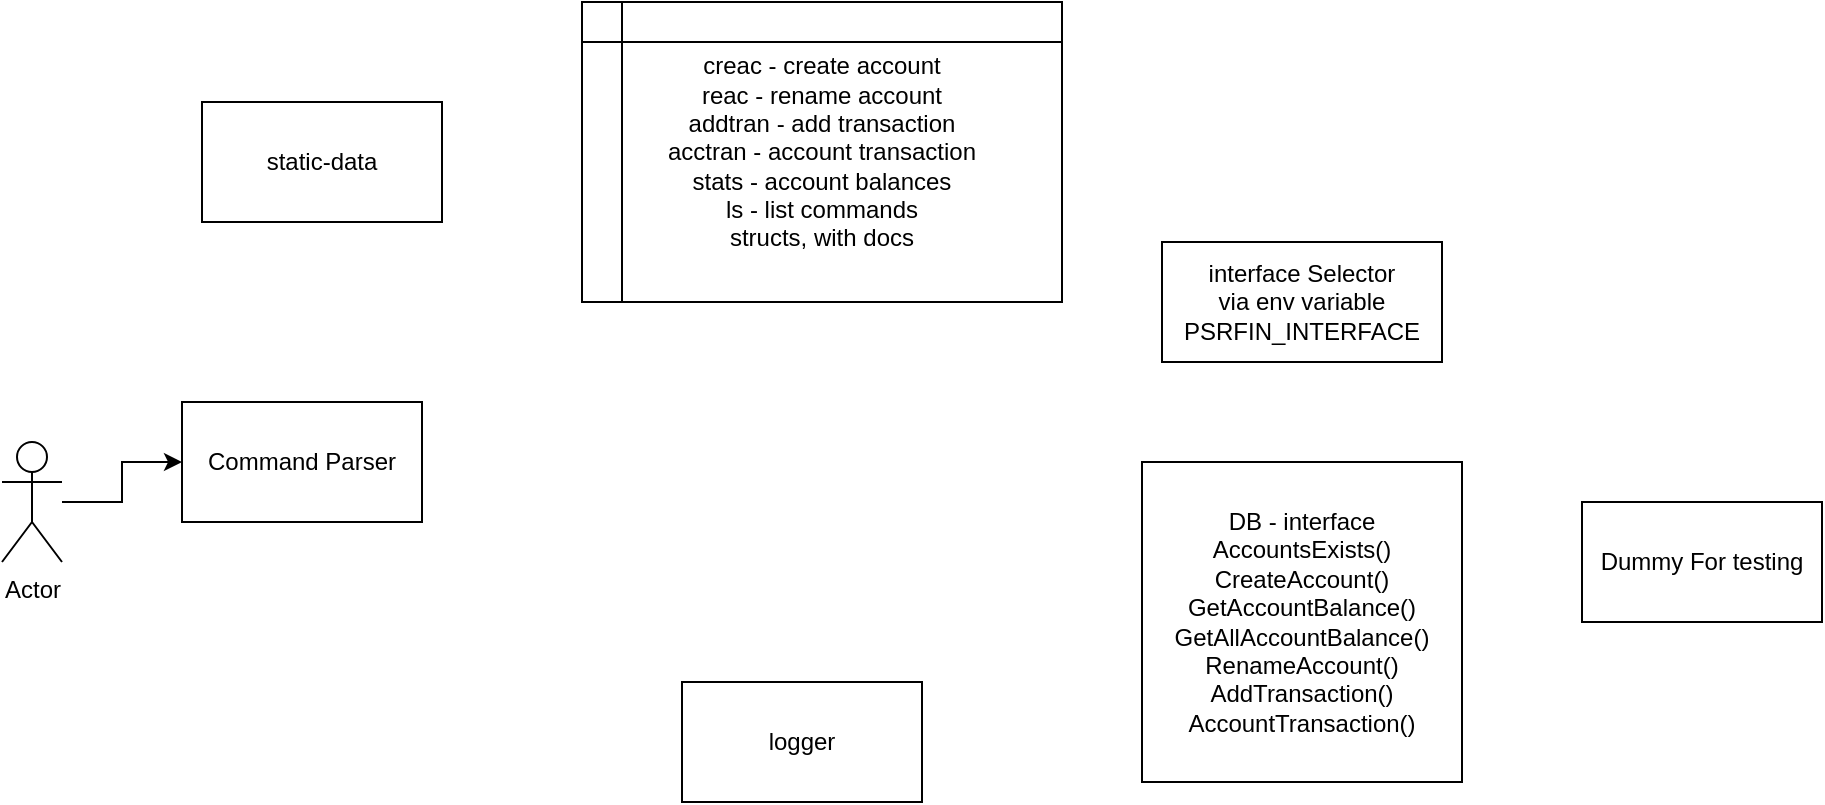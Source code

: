 <mxfile version="14.9.6" type="device" pages="4"><diagram id="C7izSeVoNMairSuBhSFH" name="Design"><mxGraphModel dx="1186" dy="725" grid="1" gridSize="10" guides="1" tooltips="1" connect="1" arrows="1" fold="1" page="1" pageScale="1" pageWidth="827" pageHeight="1169" math="0" shadow="0"><root><mxCell id="SKtG0xh1QnqTl1cTbqG0-0"/><mxCell id="SKtG0xh1QnqTl1cTbqG0-1" parent="SKtG0xh1QnqTl1cTbqG0-0"/><mxCell id="SKtG0xh1QnqTl1cTbqG0-2" value="Command Parser" style="rounded=0;whiteSpace=wrap;html=1;" parent="SKtG0xh1QnqTl1cTbqG0-1" vertex="1"><mxGeometry x="110" y="240" width="120" height="60" as="geometry"/></mxCell><mxCell id="SKtG0xh1QnqTl1cTbqG0-3" value="creac - create account&lt;br&gt;reac - rename account&lt;br&gt;addtran - add transaction&lt;br&gt;acctran - account transaction&lt;br&gt;stats - account balances&lt;br&gt;ls - list commands&lt;br&gt;structs, with docs" style="shape=internalStorage;whiteSpace=wrap;html=1;backgroundOutline=1;" parent="SKtG0xh1QnqTl1cTbqG0-1" vertex="1"><mxGeometry x="310" y="40" width="240" height="150" as="geometry"/></mxCell><mxCell id="KcUfABPh3sCzwtqaXMU_-0" value="static-data" style="rounded=0;whiteSpace=wrap;html=1;" parent="SKtG0xh1QnqTl1cTbqG0-1" vertex="1"><mxGeometry x="120" y="90" width="120" height="60" as="geometry"/></mxCell><mxCell id="KcUfABPh3sCzwtqaXMU_-2" style="edgeStyle=orthogonalEdgeStyle;rounded=0;orthogonalLoop=1;jettySize=auto;html=1;" parent="SKtG0xh1QnqTl1cTbqG0-1" source="KcUfABPh3sCzwtqaXMU_-1" target="SKtG0xh1QnqTl1cTbqG0-2" edge="1"><mxGeometry relative="1" as="geometry"/></mxCell><mxCell id="KcUfABPh3sCzwtqaXMU_-1" value="Actor" style="shape=umlActor;verticalLabelPosition=bottom;verticalAlign=top;html=1;outlineConnect=0;" parent="SKtG0xh1QnqTl1cTbqG0-1" vertex="1"><mxGeometry x="20" y="260" width="30" height="60" as="geometry"/></mxCell><mxCell id="KcUfABPh3sCzwtqaXMU_-3" value="DB - interface&lt;br&gt;AccountsExists()&lt;br&gt;CreateAccount()&lt;br&gt;GetAccountBalance()&lt;br&gt;GetAllAccountBalance()&lt;br&gt;RenameAccount()&lt;br&gt;AddTransaction()&lt;br&gt;AccountTransaction()" style="whiteSpace=wrap;html=1;aspect=fixed;" parent="SKtG0xh1QnqTl1cTbqG0-1" vertex="1"><mxGeometry x="590" y="270" width="160" height="160" as="geometry"/></mxCell><mxCell id="b0MEcwaaV8HVEV3jVd04-0" value="interface Selector&lt;br&gt;via env variable&lt;br&gt;PSRFIN_INTERFACE" style="rounded=0;whiteSpace=wrap;html=1;" parent="SKtG0xh1QnqTl1cTbqG0-1" vertex="1"><mxGeometry x="600" y="160" width="140" height="60" as="geometry"/></mxCell><mxCell id="b0MEcwaaV8HVEV3jVd04-1" value="logger" style="rounded=0;whiteSpace=wrap;html=1;" parent="SKtG0xh1QnqTl1cTbqG0-1" vertex="1"><mxGeometry x="360" y="380" width="120" height="60" as="geometry"/></mxCell><mxCell id="IK7pzqi8UnuFY0zmni2k-1" value="Dummy For testing" style="rounded=0;whiteSpace=wrap;html=1;" parent="SKtG0xh1QnqTl1cTbqG0-1" vertex="1"><mxGeometry x="810" y="290" width="120" height="60" as="geometry"/></mxCell></root></mxGraphModel></diagram><diagram id="HKGH-cJ5U7z1WbK3QutI" name="pointers"><mxGraphModel dx="1186" dy="725" grid="1" gridSize="10" guides="1" tooltips="1" connect="1" arrows="1" fold="1" page="1" pageScale="1" pageWidth="827" pageHeight="1169" math="0" shadow="0"><root><mxCell id="7FTOfkrb1EjYhWS3VwpA-0"/><mxCell id="7FTOfkrb1EjYhWS3VwpA-1" parent="7FTOfkrb1EjYhWS3VwpA-0"/><mxCell id="7FTOfkrb1EjYhWS3VwpA-2" value="&lt;b&gt;Important Ideas:&lt;br&gt;&lt;/b&gt;1. accounts can not be deleted.&lt;br&gt;2. transactions can not be deleted.&lt;br&gt;3. adjustment via transaction +ve/-ve.&lt;br&gt;4. Account balance can not become -ve" style="rounded=0;whiteSpace=wrap;html=1;align=left;" parent="7FTOfkrb1EjYhWS3VwpA-1" vertex="1"><mxGeometry x="70" y="90" width="250" height="100" as="geometry"/></mxCell><mxCell id="FaFZ3pycSdnMFkzIYetd-0" value="Activities:&lt;br&gt;1. Add commands&lt;br&gt;2. Implement getTransaction" style="rounded=0;whiteSpace=wrap;html=1;" vertex="1" parent="7FTOfkrb1EjYhWS3VwpA-1"><mxGeometry x="390" y="110" width="220" height="60" as="geometry"/></mxCell></root></mxGraphModel></diagram><diagram id="JLAhMNQzTyT5qTQWKMof" name="Archive-LLD"><mxGraphModel dx="1186" dy="1781" grid="1" gridSize="10" guides="1" tooltips="1" connect="1" arrows="1" fold="1" page="1" pageScale="1" pageWidth="827" pageHeight="1169" math="0" shadow="0"><root><mxCell id="hGNX6rLnnjMWMwp5fgwa-0"/><mxCell id="hGNX6rLnnjMWMwp5fgwa-1" parent="hGNX6rLnnjMWMwp5fgwa-0"/><mxCell id="bo_1hyQshSFWZ41gRDlM-5" value="Core" style="rounded=0;whiteSpace=wrap;html=1;verticalAlign=top;" parent="hGNX6rLnnjMWMwp5fgwa-1" vertex="1"><mxGeometry x="20" y="580" width="830" height="810" as="geometry"/></mxCell><mxCell id="bo_1hyQshSFWZ41gRDlM-4" value="DB/Core Interface" style="rounded=0;whiteSpace=wrap;html=1;verticalAlign=top;" parent="hGNX6rLnnjMWMwp5fgwa-1" vertex="1"><mxGeometry x="10" y="180" width="930" height="370" as="geometry"/></mxCell><mxCell id="bo_1hyQshSFWZ41gRDlM-1" value="Types/Data Wrappers" style="rounded=0;whiteSpace=wrap;html=1;verticalAlign=top;" parent="hGNX6rLnnjMWMwp5fgwa-1" vertex="1"><mxGeometry y="-1070" width="800" height="490" as="geometry"/></mxCell><mxCell id="bo_1hyQshSFWZ41gRDlM-0" value="Low level DB APIs" style="rounded=0;whiteSpace=wrap;html=1;horizontal=1;verticalAlign=top;" parent="hGNX6rLnnjMWMwp5fgwa-1" vertex="1"><mxGeometry x="10" y="-455" width="800" height="575" as="geometry"/></mxCell><mxCell id="-F5hIWtHz1NrazbuDl5s-0" value="&lt;b&gt;Transaction&lt;/b&gt;&lt;br&gt;id: int&lt;br&gt;timestamp: TimeStamp&lt;br&gt;transactionVaue: TransactionValue&lt;br&gt;comments: Comments&lt;br&gt;to: *Account&lt;br&gt;from: *Account" style="rounded=0;whiteSpace=wrap;html=1;fillColor=#d5e8d4;strokeColor=#82b366;" parent="hGNX6rLnnjMWMwp5fgwa-1" vertex="1"><mxGeometry x="29" y="-875" width="190" height="120" as="geometry"/></mxCell><mxCell id="lmXseg8YzpKc3TaLewBm-5" value="Account (Struct)&lt;br&gt;name: string&amp;nbsp;&lt;br&gt;value: AccountValue" style="rounded=0;whiteSpace=wrap;html=1;fillColor=#d5e8d4;strokeColor=#82b366;" parent="hGNX6rLnnjMWMwp5fgwa-1" vertex="1"><mxGeometry x="329" y="-850" width="200" height="70" as="geometry"/></mxCell><mxCell id="lmXseg8YzpKc3TaLewBm-6" value="TransactionValue (Struct)&lt;br&gt;value: int&lt;br&gt;currency: Currency&amp;nbsp;" style="rounded=0;whiteSpace=wrap;html=1;fillColor=#d5e8d4;strokeColor=#82b366;" parent="hGNX6rLnnjMWMwp5fgwa-1" vertex="1"><mxGeometry x="539" y="-930" width="200" height="70" as="geometry"/></mxCell><mxCell id="lmXseg8YzpKc3TaLewBm-7" value="Currency(Enum)" style="rounded=0;whiteSpace=wrap;html=1;fillColor=#d5e8d4;strokeColor=#82b366;" parent="hGNX6rLnnjMWMwp5fgwa-1" vertex="1"><mxGeometry x="329" y="-1030" width="200" height="70" as="geometry"/></mxCell><mxCell id="YnQ04s1rttIlmckmibOy-10" style="edgeStyle=orthogonalEdgeStyle;rounded=0;orthogonalLoop=1;jettySize=auto;html=1;" parent="hGNX6rLnnjMWMwp5fgwa-1" source="frwPVv0oRVw93qK2JDt_-2" target="YnQ04s1rttIlmckmibOy-7" edge="1"><mxGeometry relative="1" as="geometry"/></mxCell><mxCell id="frwPVv0oRVw93qK2JDt_-2" value="&lt;b&gt;TransactionManager(I)&lt;br&gt;&lt;/b&gt;createTransaction(Transaction) (Response, error)&lt;br&gt;getTransaction(transactionId int) (Transaction, error)&lt;br&gt;getTransactionsByDate(startdate&amp;nbsp;TimeStamp, enddate&amp;nbsp;TimeStamp) (List[Transaction], error)" style="rounded=0;whiteSpace=wrap;html=1;" parent="hGNX6rLnnjMWMwp5fgwa-1" vertex="1"><mxGeometry x="99" y="960" width="520" height="80" as="geometry"/></mxCell><mxCell id="YnQ04s1rttIlmckmibOy-8" style="edgeStyle=orthogonalEdgeStyle;rounded=0;orthogonalLoop=1;jettySize=auto;html=1;entryX=0;entryY=0.5;entryDx=0;entryDy=0;" parent="hGNX6rLnnjMWMwp5fgwa-1" source="YnQ04s1rttIlmckmibOy-0" target="YnQ04s1rttIlmckmibOy-6" edge="1"><mxGeometry relative="1" as="geometry"/></mxCell><mxCell id="YnQ04s1rttIlmckmibOy-0" value="&lt;b&gt;AccountsManager(I)&lt;br&gt;&lt;/b&gt;createAccount(name) (Response, error)&lt;br&gt;getBalance(name) (AccountValue, error)&lt;br&gt;updateBalance(name,&amp;nbsp;AccountValue) (Response, error)&lt;br&gt;getAccount(name) (Account, error)&lt;br&gt;renameAccount(oldName, newName) (Response, error)" style="rounded=0;whiteSpace=wrap;html=1;fillColor=#d5e8d4;strokeColor=#82b366;" parent="hGNX6rLnnjMWMwp5fgwa-1" vertex="1"><mxGeometry x="110" y="760" width="330" height="100" as="geometry"/></mxCell><mxCell id="YnQ04s1rttIlmckmibOy-6" value="Account Table&lt;br&gt;account_name, timestamp, accountValue" style="rounded=0;whiteSpace=wrap;html=1;fillColor=#d5e8d4;strokeColor=#82b366;" parent="hGNX6rLnnjMWMwp5fgwa-1" vertex="1"><mxGeometry x="600" y="660" width="242" height="60" as="geometry"/></mxCell><mxCell id="YnQ04s1rttIlmckmibOy-7" value="Transaction Table&lt;br&gt;transactionId, timestamp, to, from, comments" style="rounded=0;whiteSpace=wrap;html=1;" parent="hGNX6rLnnjMWMwp5fgwa-1" vertex="1"><mxGeometry x="260" y="1150" width="330" height="60" as="geometry"/></mxCell><mxCell id="YnQ04s1rttIlmckmibOy-9" value="AccountValue (Struct)&lt;br&gt;value: int&lt;br&gt;currency: Currency&amp;nbsp;" style="rounded=0;whiteSpace=wrap;html=1;fillColor=#d5e8d4;strokeColor=#82b366;" parent="hGNX6rLnnjMWMwp5fgwa-1" vertex="1"><mxGeometry x="329" y="-930" width="200" height="70" as="geometry"/></mxCell><mxCell id="SEoanj32ckf1D8AobCXg-0" value="Response(Type string)&lt;br&gt;print()&lt;br&gt;stinger()" style="rounded=0;whiteSpace=wrap;html=1;fillColor=#d5e8d4;strokeColor=#82b366;" parent="hGNX6rLnnjMWMwp5fgwa-1" vertex="1"><mxGeometry x="539" y="-660" width="200" height="70" as="geometry"/></mxCell><mxCell id="SjqLLPPLHTN6e16xPOK6-0" value="TimeStamp(Type string)&lt;br&gt;getTS() TimeStamp&lt;br&gt;GetDate() string&lt;br&gt;validateTS()" style="rounded=0;whiteSpace=wrap;html=1;fillColor=#d5e8d4;strokeColor=#82b366;" parent="hGNX6rLnnjMWMwp5fgwa-1" vertex="1"><mxGeometry x="329" y="-740" width="200" height="70" as="geometry"/></mxCell><mxCell id="-PxzkCx1hR7UUoMOL5vH-0" style="edgeStyle=orthogonalEdgeStyle;rounded=0;orthogonalLoop=1;jettySize=auto;html=1;entryX=0;entryY=0.5;entryDx=0;entryDy=0;dashed=1;" parent="hGNX6rLnnjMWMwp5fgwa-1" source="CV7zwYcKeFd8MiRiVAoW-0" target="YnQ04s1rttIlmckmibOy-0" edge="1"><mxGeometry relative="1" as="geometry"/></mxCell><mxCell id="CV7zwYcKeFd8MiRiVAoW-0" value="&lt;b&gt;AccountsUpdater(C)&lt;/b&gt;&lt;br&gt;updateBalance(name,&amp;nbsp;AccountValue, AccountsManager) (Response, error)" style="rounded=0;whiteSpace=wrap;html=1;" parent="hGNX6rLnnjMWMwp5fgwa-1" vertex="1"><mxGeometry x="99" y="610" width="321" height="80" as="geometry"/></mxCell><mxCell id="GqMXfEgqTMMAfkuQwOdh-3" style="edgeStyle=orthogonalEdgeStyle;rounded=0;orthogonalLoop=1;jettySize=auto;html=1;" parent="hGNX6rLnnjMWMwp5fgwa-1" source="TlKB4B7dq0NlBEfjqtxx-0" target="GqMXfEgqTMMAfkuQwOdh-2" edge="1"><mxGeometry relative="1" as="geometry"/></mxCell><mxCell id="TlKB4B7dq0NlBEfjqtxx-0" value="&lt;b&gt;CommandManager(I)&lt;br&gt;&lt;/b&gt;executeCommand(command Command) (Response, error)&lt;br&gt;&lt;i&gt;- allocate command to transaction manager or accounts manager&lt;br&gt;- validates commands&lt;br&gt;&lt;/i&gt;" style="rounded=0;whiteSpace=wrap;html=1;" parent="hGNX6rLnnjMWMwp5fgwa-1" vertex="1"><mxGeometry x="99" y="1260" width="368" height="80" as="geometry"/></mxCell><mxCell id="arfzNv-VXS6YDO67etap-0" value="Command(Type string)&lt;br&gt;print()&lt;br&gt;stringer()" style="rounded=0;whiteSpace=wrap;html=1;fillColor=#d5e8d4;strokeColor=#82b366;" parent="hGNX6rLnnjMWMwp5fgwa-1" vertex="1"><mxGeometry x="330" y="-660" width="200" height="70" as="geometry"/></mxCell><mxCell id="kRiokKXwMmLSYRsiWrnr-0" value="&lt;b&gt;Exceptions&lt;/b&gt;&lt;br&gt;InvalidCommanException&lt;br&gt;TransactionNotFoundException&lt;br&gt;TransactionCreationException&lt;br&gt;InsufficientBalanceException&lt;br&gt;AccountCreationException&lt;br&gt;AccountNotFoundException&lt;br&gt;AccountUpdateException" style="rounded=0;whiteSpace=wrap;html=1;fillColor=#d5e8d4;strokeColor=#82b366;" parent="hGNX6rLnnjMWMwp5fgwa-1" vertex="1"><mxGeometry x="29" y="-1030" width="250" height="130" as="geometry"/></mxCell><mxCell id="2bpd9unrzw6eZKLGphv0-0" value="Comments(Type string)&lt;br&gt;print()&lt;br&gt;stinger()" style="rounded=0;whiteSpace=wrap;html=1;fillColor=#d5e8d4;strokeColor=#82b366;" parent="hGNX6rLnnjMWMwp5fgwa-1" vertex="1"><mxGeometry x="539" y="-740" width="200" height="70" as="geometry"/></mxCell><mxCell id="GqMXfEgqTMMAfkuQwOdh-0" value="&lt;span style=&quot;font-weight: normal&quot;&gt;Implementation&lt;/span&gt;" style="rounded=0;whiteSpace=wrap;html=1;fontStyle=1;fillColor=#fff2cc;strokeColor=#d6b656;" parent="hGNX6rLnnjMWMwp5fgwa-1" vertex="1"><mxGeometry x="456" y="735" width="165" height="50" as="geometry"/></mxCell><mxCell id="GqMXfEgqTMMAfkuQwOdh-1" value="Implementation" style="rounded=0;whiteSpace=wrap;html=1;" parent="hGNX6rLnnjMWMwp5fgwa-1" vertex="1"><mxGeometry x="330" y="1070" width="165" height="50" as="geometry"/></mxCell><mxCell id="GqMXfEgqTMMAfkuQwOdh-2" value="Command&lt;br&gt;specific &lt;br&gt;Implementation" style="rounded=0;whiteSpace=wrap;html=1;" parent="hGNX6rLnnjMWMwp5fgwa-1" vertex="1"><mxGeometry x="540" y="1300" width="165" height="50" as="geometry"/></mxCell><mxCell id="Eaq4y0cqgMb6EanvRjNy-8" style="edgeStyle=orthogonalEdgeStyle;rounded=0;orthogonalLoop=1;jettySize=auto;html=1;exitX=1;exitY=0.5;exitDx=0;exitDy=0;" parent="hGNX6rLnnjMWMwp5fgwa-1" source="Eaq4y0cqgMb6EanvRjNy-0" target="Eaq4y0cqgMb6EanvRjNy-2" edge="1"><mxGeometry relative="1" as="geometry"/></mxCell><mxCell id="Eaq4y0cqgMb6EanvRjNy-0" value="&lt;b&gt;AccountsTableReader(I)&lt;br&gt;&lt;/b&gt;AccountsTableRead(account_name) (*sql.Rows, error)&lt;br&gt;" style="rounded=0;whiteSpace=wrap;html=1;" parent="hGNX6rLnnjMWMwp5fgwa-1" vertex="1"><mxGeometry x="39" y="-300" width="321" height="80" as="geometry"/></mxCell><mxCell id="Eaq4y0cqgMb6EanvRjNy-9" style="edgeStyle=orthogonalEdgeStyle;rounded=0;orthogonalLoop=1;jettySize=auto;html=1;entryX=0;entryY=0.25;entryDx=0;entryDy=0;" parent="hGNX6rLnnjMWMwp5fgwa-1" source="Eaq4y0cqgMb6EanvRjNy-1" target="Eaq4y0cqgMb6EanvRjNy-3" edge="1"><mxGeometry relative="1" as="geometry"/></mxCell><mxCell id="Eaq4y0cqgMb6EanvRjNy-1" value="&lt;b&gt;AccountsTableWriter(I)&lt;br&gt;&lt;/b&gt;AccountsTableWrite(account_name, value int) (bool, error)" style="rounded=0;whiteSpace=wrap;html=1;" parent="hGNX6rLnnjMWMwp5fgwa-1" vertex="1"><mxGeometry x="39" y="-180" width="371" height="70" as="geometry"/></mxCell><mxCell id="Eaq4y0cqgMb6EanvRjNy-2" value="&lt;span style=&quot;font-weight: normal&quot;&gt;DB Specific &lt;br&gt;Implementation&lt;/span&gt;" style="rounded=0;whiteSpace=wrap;html=1;fontStyle=1" parent="hGNX6rLnnjMWMwp5fgwa-1" vertex="1"><mxGeometry x="460" y="-285" width="165" height="50" as="geometry"/></mxCell><mxCell id="Eaq4y0cqgMb6EanvRjNy-3" value="&lt;span style=&quot;font-weight: normal&quot;&gt;DB Specific &lt;br&gt;Implementation&lt;/span&gt;" style="rounded=0;whiteSpace=wrap;html=1;fontStyle=1" parent="hGNX6rLnnjMWMwp5fgwa-1" vertex="1"><mxGeometry x="470" y="-190" width="165" height="50" as="geometry"/></mxCell><mxCell id="Eaq4y0cqgMb6EanvRjNy-10" style="edgeStyle=orthogonalEdgeStyle;rounded=0;orthogonalLoop=1;jettySize=auto;html=1;" parent="hGNX6rLnnjMWMwp5fgwa-1" source="Eaq4y0cqgMb6EanvRjNy-4" target="Eaq4y0cqgMb6EanvRjNy-6" edge="1"><mxGeometry relative="1" as="geometry"/></mxCell><mxCell id="Eaq4y0cqgMb6EanvRjNy-4" value="&lt;b&gt;TransactionTableReader(I)&lt;br&gt;&lt;/b&gt;TransactionTableReadById(transaction_id) (*sql.Rows, error)&lt;br&gt;TransactionTableReadAll(start_date, end_date) (*sql.Rows, error)" style="rounded=0;whiteSpace=wrap;html=1;" parent="hGNX6rLnnjMWMwp5fgwa-1" vertex="1"><mxGeometry x="39" y="-90" width="371" height="80" as="geometry"/></mxCell><mxCell id="Eaq4y0cqgMb6EanvRjNy-11" style="edgeStyle=orthogonalEdgeStyle;rounded=0;orthogonalLoop=1;jettySize=auto;html=1;entryX=0;entryY=0.25;entryDx=0;entryDy=0;" parent="hGNX6rLnnjMWMwp5fgwa-1" source="Eaq4y0cqgMb6EanvRjNy-5" target="Eaq4y0cqgMb6EanvRjNy-7" edge="1"><mxGeometry relative="1" as="geometry"/></mxCell><mxCell id="Eaq4y0cqgMb6EanvRjNy-5" value="&lt;b&gt;TransactionTableWriter(I)&lt;br&gt;&lt;/b&gt;TransactionTableWrite(transaction_id, value int, comments, to string, from string) (bool, error)" style="rounded=0;whiteSpace=wrap;html=1;" parent="hGNX6rLnnjMWMwp5fgwa-1" vertex="1"><mxGeometry x="20" y="20" width="531" height="70" as="geometry"/></mxCell><mxCell id="Eaq4y0cqgMb6EanvRjNy-6" value="&lt;span style=&quot;font-weight: normal&quot;&gt;DB Specific &lt;br&gt;Implementation&lt;/span&gt;" style="rounded=0;whiteSpace=wrap;html=1;fontStyle=1" parent="hGNX6rLnnjMWMwp5fgwa-1" vertex="1"><mxGeometry x="460" y="-75" width="165" height="50" as="geometry"/></mxCell><mxCell id="Eaq4y0cqgMb6EanvRjNy-7" value="&lt;span style=&quot;font-weight: normal&quot;&gt;DB Specific &lt;br&gt;Implementation&lt;/span&gt;" style="rounded=0;whiteSpace=wrap;html=1;fontStyle=1" parent="hGNX6rLnnjMWMwp5fgwa-1" vertex="1"><mxGeometry x="617" y="20" width="165" height="50" as="geometry"/></mxCell><mxCell id="Cgf3q7-4PYrAycrAwdVP-0" style="edgeStyle=orthogonalEdgeStyle;rounded=0;orthogonalLoop=1;jettySize=auto;html=1;exitX=1;exitY=0.5;exitDx=0;exitDy=0;" parent="hGNX6rLnnjMWMwp5fgwa-1" source="Cgf3q7-4PYrAycrAwdVP-1" target="Cgf3q7-4PYrAycrAwdVP-2" edge="1"><mxGeometry relative="1" as="geometry"/></mxCell><mxCell id="Cgf3q7-4PYrAycrAwdVP-1" value="&lt;b&gt;DbConnApi(I)&lt;br&gt;&lt;/b&gt;GetConnection() (*sql.DB, error)" style="rounded=0;whiteSpace=wrap;html=1;" parent="hGNX6rLnnjMWMwp5fgwa-1" vertex="1"><mxGeometry x="39" y="-410" width="321" height="80" as="geometry"/></mxCell><mxCell id="Cgf3q7-4PYrAycrAwdVP-2" value="&lt;span style=&quot;font-weight: normal&quot;&gt;DB Specific &lt;br&gt;Implementation&lt;/span&gt;" style="rounded=0;whiteSpace=wrap;html=1;fontStyle=1" parent="hGNX6rLnnjMWMwp5fgwa-1" vertex="1"><mxGeometry x="460" y="-395" width="165" height="50" as="geometry"/></mxCell><mxCell id="bo_1hyQshSFWZ41gRDlM-2" value="&lt;b&gt;DbObjectInterface&lt;br&gt;&lt;/b&gt;createTransactionObject(row *sql.Row) *Transaction&lt;br&gt;createAccountsObject(row *sql.Row) *Account&lt;br&gt;createTransactionSqlObject(trans *Transaction) *sql.Row&lt;br&gt;createAccountsSqlObject(acc *Account)&amp;nbsp; *sql.Row" style="rounded=0;whiteSpace=wrap;html=1;verticalAlign=top;" parent="hGNX6rLnnjMWMwp5fgwa-1" vertex="1"><mxGeometry x="40" y="210" width="381" height="80" as="geometry"/></mxCell><mxCell id="B8Ql8aeDQS52HPOxWBNb-2" style="edgeStyle=orthogonalEdgeStyle;rounded=0;orthogonalLoop=1;jettySize=auto;html=1;" parent="hGNX6rLnnjMWMwp5fgwa-1" source="bo_1hyQshSFWZ41gRDlM-3" target="B8Ql8aeDQS52HPOxWBNb-1" edge="1"><mxGeometry relative="1" as="geometry"/></mxCell><mxCell id="bo_1hyQshSFWZ41gRDlM-3" value="&lt;b&gt;DbManagerApi(I)&lt;br&gt;&lt;/b&gt;ReadAccountsTable(account_name) *Account&lt;br&gt;WriteAccountsTable(*Account) int&lt;br&gt;ReadTransactionTableId(id) *Transaction&lt;br&gt;ReadTransactionTableData(start_date, end_date) *Transaction[]&lt;br&gt;WriteTransactionTable(*Transaction) int" style="rounded=0;whiteSpace=wrap;html=1;verticalAlign=top;fillColor=#d5e8d4;strokeColor=#82b366;" parent="hGNX6rLnnjMWMwp5fgwa-1" vertex="1"><mxGeometry x="39" y="320" width="390" height="100" as="geometry"/></mxCell><mxCell id="B8Ql8aeDQS52HPOxWBNb-0" value="&lt;b&gt;InterfaceObject(C)&lt;br&gt;&lt;/b&gt;getInterfaceObject()" style="rounded=0;whiteSpace=wrap;html=1;verticalAlign=top;fillColor=#d5e8d4;strokeColor=#82b366;" parent="hGNX6rLnnjMWMwp5fgwa-1" vertex="1"><mxGeometry x="230" y="440" width="120" height="60" as="geometry"/></mxCell><mxCell id="B8Ql8aeDQS52HPOxWBNb-1" value="&lt;span style=&quot;font-weight: normal&quot;&gt;Implementation&lt;br&gt;&lt;i&gt;(test with dummy)&lt;/i&gt;&lt;br&gt;&lt;/span&gt;" style="rounded=0;whiteSpace=wrap;html=1;fontStyle=1;fillColor=#d5e8d4;strokeColor=#82b366;" parent="hGNX6rLnnjMWMwp5fgwa-1" vertex="1"><mxGeometry x="510" y="320" width="165" height="50" as="geometry"/></mxCell></root></mxGraphModel></diagram><diagram id="Vb-tk30ftw8vMjBTLNLV" name="Archive - HLD"><mxGraphModel dx="1186" dy="612" grid="1" gridSize="10" guides="1" tooltips="1" connect="1" arrows="1" fold="1" page="1" pageScale="1" pageWidth="827" pageHeight="1169" math="0" shadow="0"><root><mxCell id="0"/><mxCell id="1" parent="0"/><mxCell id="M7VsPgKbZLjRZmRRYbGa-11" value="Architecture Pattern" style="rounded=0;whiteSpace=wrap;html=1;verticalAlign=top;" parent="1" vertex="1"><mxGeometry x="80" y="770" width="710" height="170" as="geometry"/></mxCell><mxCell id="-_7C8Q36fpUBjQMdAk2E-4" style="edgeStyle=orthogonalEdgeStyle;rounded=0;orthogonalLoop=1;jettySize=auto;html=1;" parent="1" source="-_7C8Q36fpUBjQMdAk2E-1" target="-_7C8Q36fpUBjQMdAk2E-3" edge="1"><mxGeometry relative="1" as="geometry"/></mxCell><mxCell id="-_7C8Q36fpUBjQMdAk2E-5" value="1. Add Transaction&lt;br&gt;or 2. Check Transaction(s)&lt;br&gt;or 3. Check Account Status&amp;nbsp;" style="edgeLabel;html=1;align=center;verticalAlign=middle;resizable=0;points=[];" parent="-_7C8Q36fpUBjQMdAk2E-4" vertex="1" connectable="0"><mxGeometry x="-0.056" y="-2" relative="1" as="geometry"><mxPoint as="offset"/></mxGeometry></mxCell><mxCell id="-_7C8Q36fpUBjQMdAk2E-1" value="user" style="shape=umlActor;verticalLabelPosition=bottom;verticalAlign=top;html=1;outlineConnect=0;" parent="1" vertex="1"><mxGeometry x="290" y="290" width="30" height="60" as="geometry"/></mxCell><mxCell id="9gveYvl_sBy4bHLRtzPe-2" style="edgeStyle=orthogonalEdgeStyle;rounded=0;orthogonalLoop=1;jettySize=auto;html=1;entryX=0;entryY=0.5;entryDx=0;entryDy=0;exitX=1.008;exitY=0.617;exitDx=0;exitDy=0;exitPerimeter=0;" parent="1" source="vs-Q7AdigIMnLLfjl2sd-1" target="9gveYvl_sBy4bHLRtzPe-1" edge="1"><mxGeometry relative="1" as="geometry"/></mxCell><mxCell id="9gveYvl_sBy4bHLRtzPe-3" value="1 or 2" style="edgeLabel;html=1;align=center;verticalAlign=middle;resizable=0;points=[];" parent="9gveYvl_sBy4bHLRtzPe-2" vertex="1" connectable="0"><mxGeometry x="-0.2" y="2" relative="1" as="geometry"><mxPoint as="offset"/></mxGeometry></mxCell><mxCell id="-dZwcNlI9GDMZUsrCV7k-7" style="edgeStyle=orthogonalEdgeStyle;rounded=0;orthogonalLoop=1;jettySize=auto;html=1;entryX=0;entryY=0.5;entryDx=0;entryDy=0;" parent="1" source="vs-Q7AdigIMnLLfjl2sd-1" target="-dZwcNlI9GDMZUsrCV7k-2" edge="1"><mxGeometry relative="1" as="geometry"><Array as="points"><mxPoint x="350" y="540"/><mxPoint x="385" y="540"/><mxPoint x="385" y="520"/></Array></mxGeometry></mxCell><mxCell id="-dZwcNlI9GDMZUsrCV7k-8" value="3" style="edgeLabel;html=1;align=center;verticalAlign=middle;resizable=0;points=[];" parent="-dZwcNlI9GDMZUsrCV7k-7" vertex="1" connectable="0"><mxGeometry x="-0.082" y="2" relative="1" as="geometry"><mxPoint as="offset"/></mxGeometry></mxCell><mxCell id="vs-Q7AdigIMnLLfjl2sd-2" style="edgeStyle=orthogonalEdgeStyle;rounded=0;orthogonalLoop=1;jettySize=auto;html=1;entryX=0.608;entryY=-0.017;entryDx=0;entryDy=0;entryPerimeter=0;" parent="1" source="-_7C8Q36fpUBjQMdAk2E-3" target="vs-Q7AdigIMnLLfjl2sd-1" edge="1"><mxGeometry relative="1" as="geometry"><mxPoint x="340" y="510" as="targetPoint"/><Array as="points"><mxPoint x="210" y="400"/><mxPoint x="343" y="400"/></Array></mxGeometry></mxCell><mxCell id="-_7C8Q36fpUBjQMdAk2E-3" value="Main" style="rounded=0;whiteSpace=wrap;html=1;fillColor=#e1d5e7;strokeColor=#9673a6;" parent="1" vertex="1"><mxGeometry x="130" y="440" width="120" height="60" as="geometry"/></mxCell><mxCell id="-dZwcNlI9GDMZUsrCV7k-3" style="edgeStyle=orthogonalEdgeStyle;rounded=0;orthogonalLoop=1;jettySize=auto;html=1;entryX=0.5;entryY=1;entryDx=0;entryDy=0;" parent="1" source="9gveYvl_sBy4bHLRtzPe-1" target="-dZwcNlI9GDMZUsrCV7k-1" edge="1"><mxGeometry relative="1" as="geometry"/></mxCell><mxCell id="-dZwcNlI9GDMZUsrCV7k-5" style="edgeStyle=orthogonalEdgeStyle;rounded=0;orthogonalLoop=1;jettySize=auto;html=1;entryX=0;entryY=0;entryDx=0;entryDy=52.5;entryPerimeter=0;" parent="1" source="9gveYvl_sBy4bHLRtzPe-1" target="-dZwcNlI9GDMZUsrCV7k-4" edge="1"><mxGeometry relative="1" as="geometry"><Array as="points"><mxPoint x="600" y="390"/><mxPoint x="600" y="433"/></Array></mxGeometry></mxCell><mxCell id="9gveYvl_sBy4bHLRtzPe-1" value="TransactionManager" style="rounded=0;whiteSpace=wrap;html=1;fillColor=#e1d5e7;strokeColor=#9673a6;" parent="1" vertex="1"><mxGeometry x="440" y="340" width="120" height="60" as="geometry"/></mxCell><mxCell id="-dZwcNlI9GDMZUsrCV7k-6" style="edgeStyle=orthogonalEdgeStyle;rounded=0;orthogonalLoop=1;jettySize=auto;html=1;entryX=1;entryY=0.75;entryDx=0;entryDy=0;" parent="1" source="-dZwcNlI9GDMZUsrCV7k-1" target="-dZwcNlI9GDMZUsrCV7k-2" edge="1"><mxGeometry relative="1" as="geometry"><Array as="points"><mxPoint x="780" y="300"/><mxPoint x="780" y="535"/></Array></mxGeometry></mxCell><mxCell id="ebMUpn-zs8xRtVyIjCLz-2" value="Update &lt;br&gt;Balance &lt;br&gt;operations" style="edgeLabel;html=1;align=center;verticalAlign=middle;resizable=0;points=[];" parent="-dZwcNlI9GDMZUsrCV7k-6" vertex="1" connectable="0"><mxGeometry x="-0.189" y="-2" relative="1" as="geometry"><mxPoint as="offset"/></mxGeometry></mxCell><mxCell id="-dZwcNlI9GDMZUsrCV7k-1" value="AccountsUpdater" style="rounded=0;whiteSpace=wrap;html=1;fillColor=#e1d5e7;strokeColor=#9673a6;" parent="1" vertex="1"><mxGeometry x="590" y="270" width="120" height="60" as="geometry"/></mxCell><mxCell id="ebMUpn-zs8xRtVyIjCLz-1" style="edgeStyle=orthogonalEdgeStyle;rounded=0;orthogonalLoop=1;jettySize=auto;html=1;" parent="1" source="-dZwcNlI9GDMZUsrCV7k-2" target="-dZwcNlI9GDMZUsrCV7k-9" edge="1"><mxGeometry relative="1" as="geometry"><Array as="points"><mxPoint x="500" y="610"/></Array></mxGeometry></mxCell><mxCell id="-dZwcNlI9GDMZUsrCV7k-2" value="AccountsManager" style="rounded=0;whiteSpace=wrap;html=1;fillColor=#e1d5e7;strokeColor=#9673a6;" parent="1" vertex="1"><mxGeometry x="440" y="490" width="120" height="60" as="geometry"/></mxCell><mxCell id="-dZwcNlI9GDMZUsrCV7k-4" value="trans DB" style="shape=cylinder3;whiteSpace=wrap;html=1;boundedLbl=1;backgroundOutline=1;size=15;align=left;" parent="1" vertex="1"><mxGeometry x="640" y="380" width="60" height="80" as="geometry"/></mxCell><mxCell id="-dZwcNlI9GDMZUsrCV7k-9" value="Accounts DB" style="shape=cylinder3;whiteSpace=wrap;html=1;boundedLbl=1;backgroundOutline=1;size=15;align=left;" parent="1" vertex="1"><mxGeometry x="650" y="560" width="60" height="80" as="geometry"/></mxCell><mxCell id="vs-Q7AdigIMnLLfjl2sd-1" value="CommandManager" style="rounded=0;whiteSpace=wrap;html=1;fillColor=#e1d5e7;strokeColor=#9673a6;" parent="1" vertex="1"><mxGeometry x="270" y="440" width="120" height="60" as="geometry"/></mxCell><mxCell id="M7VsPgKbZLjRZmRRYbGa-5" style="edgeStyle=orthogonalEdgeStyle;rounded=0;orthogonalLoop=1;jettySize=auto;html=1;exitX=1;exitY=0.5;exitDx=0;exitDy=0;entryX=0;entryY=0.5;entryDx=0;entryDy=0;" parent="1" source="M7VsPgKbZLjRZmRRYbGa-1" target="M7VsPgKbZLjRZmRRYbGa-2" edge="1"><mxGeometry relative="1" as="geometry"/></mxCell><mxCell id="M7VsPgKbZLjRZmRRYbGa-1" value="Core" style="rounded=0;whiteSpace=wrap;html=1;verticalAlign=top;" parent="1" vertex="1"><mxGeometry x="110" y="830" width="120" height="60" as="geometry"/></mxCell><mxCell id="M7VsPgKbZLjRZmRRYbGa-6" style="edgeStyle=orthogonalEdgeStyle;rounded=0;orthogonalLoop=1;jettySize=auto;html=1;exitX=1;exitY=0.5;exitDx=0;exitDy=0;" parent="1" source="M7VsPgKbZLjRZmRRYbGa-2" target="M7VsPgKbZLjRZmRRYbGa-3" edge="1"><mxGeometry relative="1" as="geometry"/></mxCell><mxCell id="M7VsPgKbZLjRZmRRYbGa-10" style="edgeStyle=orthogonalEdgeStyle;rounded=0;orthogonalLoop=1;jettySize=auto;html=1;" parent="1" source="M7VsPgKbZLjRZmRRYbGa-2" target="M7VsPgKbZLjRZmRRYbGa-1" edge="1"><mxGeometry relative="1" as="geometry"/></mxCell><mxCell id="M7VsPgKbZLjRZmRRYbGa-2" value="Interface API" style="rounded=0;whiteSpace=wrap;html=1;verticalAlign=top;" parent="1" vertex="1"><mxGeometry x="300" y="830" width="120" height="60" as="geometry"/></mxCell><mxCell id="M7VsPgKbZLjRZmRRYbGa-7" style="edgeStyle=orthogonalEdgeStyle;rounded=0;orthogonalLoop=1;jettySize=auto;html=1;entryX=0;entryY=0;entryDx=0;entryDy=45;entryPerimeter=0;" parent="1" source="M7VsPgKbZLjRZmRRYbGa-3" target="M7VsPgKbZLjRZmRRYbGa-4" edge="1"><mxGeometry relative="1" as="geometry"/></mxCell><mxCell id="M7VsPgKbZLjRZmRRYbGa-9" style="edgeStyle=orthogonalEdgeStyle;rounded=0;orthogonalLoop=1;jettySize=auto;html=1;exitX=0;exitY=0.25;exitDx=0;exitDy=0;entryX=1;entryY=0.25;entryDx=0;entryDy=0;" parent="1" source="M7VsPgKbZLjRZmRRYbGa-3" target="M7VsPgKbZLjRZmRRYbGa-2" edge="1"><mxGeometry relative="1" as="geometry"/></mxCell><mxCell id="M7VsPgKbZLjRZmRRYbGa-3" value="Low Lever API" style="rounded=0;whiteSpace=wrap;html=1;verticalAlign=top;" parent="1" vertex="1"><mxGeometry x="470" y="830" width="120" height="60" as="geometry"/></mxCell><mxCell id="M7VsPgKbZLjRZmRRYbGa-8" style="edgeStyle=orthogonalEdgeStyle;rounded=0;orthogonalLoop=1;jettySize=auto;html=1;entryX=1;entryY=0.25;entryDx=0;entryDy=0;" parent="1" source="M7VsPgKbZLjRZmRRYbGa-4" target="M7VsPgKbZLjRZmRRYbGa-3" edge="1"><mxGeometry relative="1" as="geometry"/></mxCell><mxCell id="M7VsPgKbZLjRZmRRYbGa-4" value="DB" style="shape=cylinder3;whiteSpace=wrap;html=1;boundedLbl=1;backgroundOutline=1;size=15;verticalAlign=top;" parent="1" vertex="1"><mxGeometry x="670" y="820" width="40" height="70" as="geometry"/></mxCell></root></mxGraphModel></diagram></mxfile>